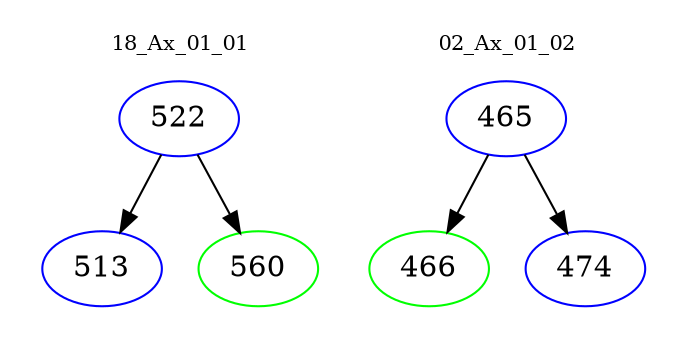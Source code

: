 digraph{
subgraph cluster_0 {
color = white
label = "18_Ax_01_01";
fontsize=10;
T0_522 [label="522", color="blue"]
T0_522 -> T0_513 [color="black"]
T0_513 [label="513", color="blue"]
T0_522 -> T0_560 [color="black"]
T0_560 [label="560", color="green"]
}
subgraph cluster_1 {
color = white
label = "02_Ax_01_02";
fontsize=10;
T1_465 [label="465", color="blue"]
T1_465 -> T1_466 [color="black"]
T1_466 [label="466", color="green"]
T1_465 -> T1_474 [color="black"]
T1_474 [label="474", color="blue"]
}
}
